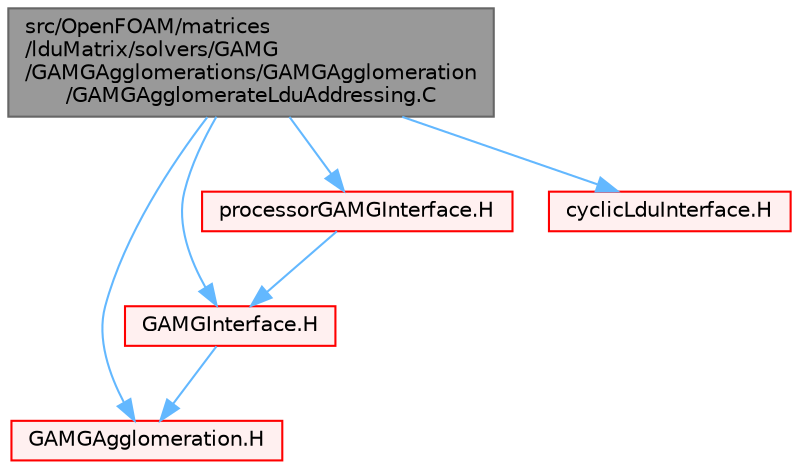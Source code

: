 digraph "src/OpenFOAM/matrices/lduMatrix/solvers/GAMG/GAMGAgglomerations/GAMGAgglomeration/GAMGAgglomerateLduAddressing.C"
{
 // LATEX_PDF_SIZE
  bgcolor="transparent";
  edge [fontname=Helvetica,fontsize=10,labelfontname=Helvetica,labelfontsize=10];
  node [fontname=Helvetica,fontsize=10,shape=box,height=0.2,width=0.4];
  Node1 [id="Node000001",label="src/OpenFOAM/matrices\l/lduMatrix/solvers/GAMG\l/GAMGAgglomerations/GAMGAgglomeration\l/GAMGAgglomerateLduAddressing.C",height=0.2,width=0.4,color="gray40", fillcolor="grey60", style="filled", fontcolor="black",tooltip=" "];
  Node1 -> Node2 [id="edge1_Node000001_Node000002",color="steelblue1",style="solid",tooltip=" "];
  Node2 [id="Node000002",label="GAMGAgglomeration.H",height=0.2,width=0.4,color="red", fillcolor="#FFF0F0", style="filled",URL="$GAMGAgglomeration_8H.html",tooltip=" "];
  Node1 -> Node213 [id="edge2_Node000001_Node000213",color="steelblue1",style="solid",tooltip=" "];
  Node213 [id="Node000213",label="GAMGInterface.H",height=0.2,width=0.4,color="red", fillcolor="#FFF0F0", style="filled",URL="$GAMGInterface_8H.html",tooltip=" "];
  Node213 -> Node2 [id="edge3_Node000213_Node000002",color="steelblue1",style="solid",tooltip=" "];
  Node1 -> Node214 [id="edge4_Node000001_Node000214",color="steelblue1",style="solid",tooltip=" "];
  Node214 [id="Node000214",label="processorGAMGInterface.H",height=0.2,width=0.4,color="red", fillcolor="#FFF0F0", style="filled",URL="$processorGAMGInterface_8H.html",tooltip=" "];
  Node214 -> Node213 [id="edge5_Node000214_Node000213",color="steelblue1",style="solid",tooltip=" "];
  Node1 -> Node221 [id="edge6_Node000001_Node000221",color="steelblue1",style="solid",tooltip=" "];
  Node221 [id="Node000221",label="cyclicLduInterface.H",height=0.2,width=0.4,color="red", fillcolor="#FFF0F0", style="filled",URL="$cyclicLduInterface_8H.html",tooltip=" "];
}
